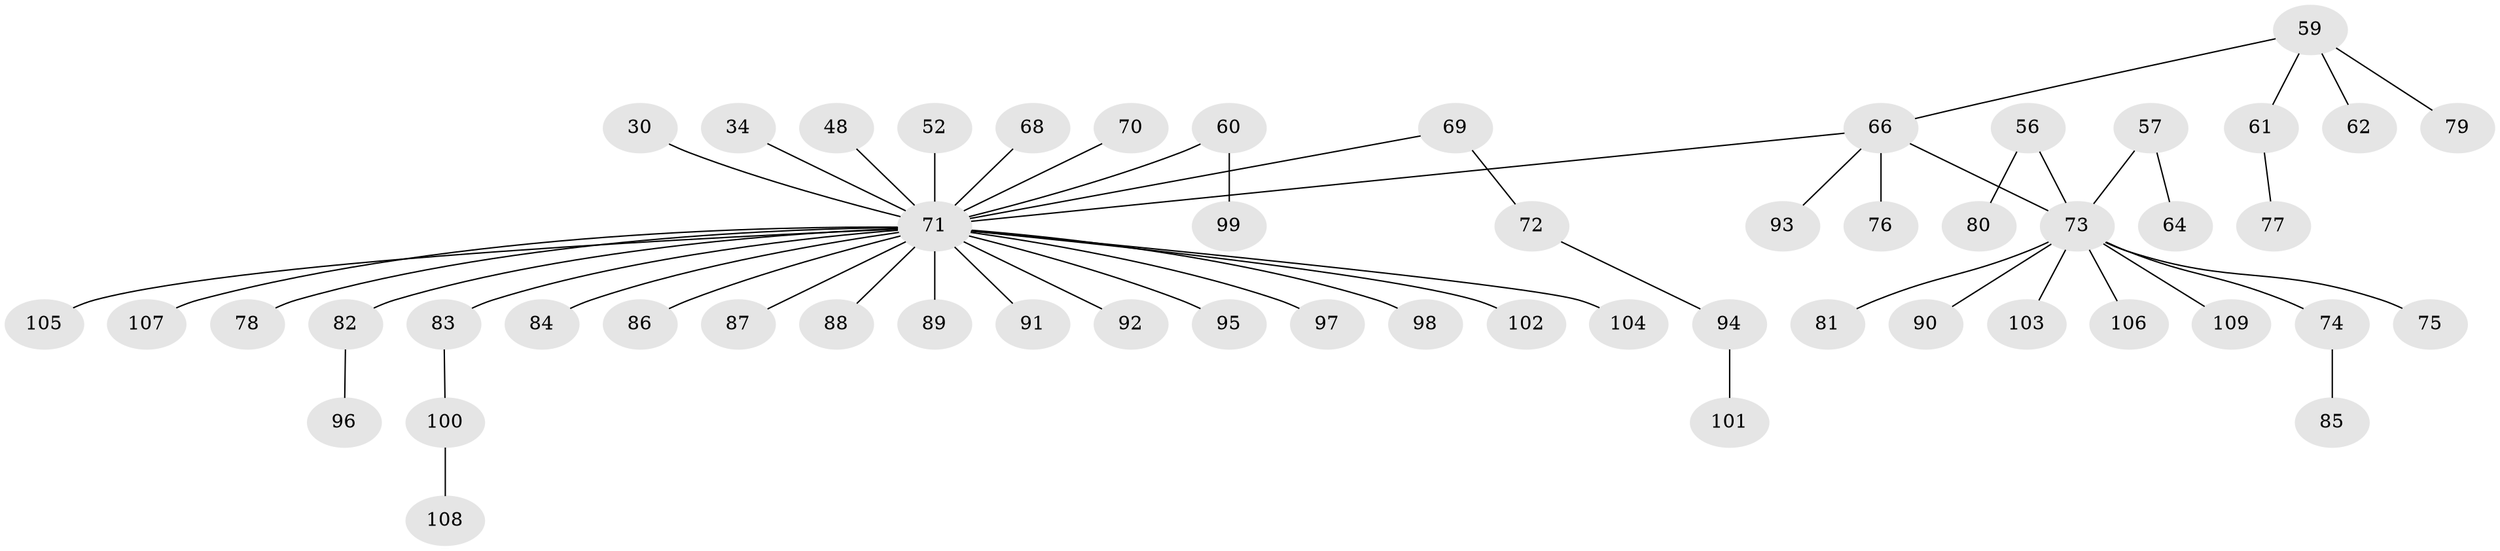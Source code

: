 // original degree distribution, {5: 0.01834862385321101, 6: 0.03669724770642202, 4: 0.05504587155963303, 2: 0.3577981651376147, 3: 0.10091743119266056, 1: 0.43119266055045874}
// Generated by graph-tools (version 1.1) at 2025/52/03/09/25 04:52:38]
// undirected, 54 vertices, 53 edges
graph export_dot {
graph [start="1"]
  node [color=gray90,style=filled];
  30;
  34;
  48;
  52;
  56;
  57;
  59 [super="+50"];
  60;
  61;
  62;
  64;
  66 [super="+11"];
  68;
  69;
  70;
  71 [super="+23+4+8+25+47+12+16+24+19+20+15+22+36+63+27+32+39+53+46+29+55+40+49+67+65"];
  72;
  73 [super="+44+51+17+58+31+45"];
  74;
  75;
  76;
  77;
  78;
  79;
  80;
  81;
  82;
  83;
  84;
  85;
  86;
  87;
  88;
  89;
  90;
  91;
  92;
  93;
  94;
  95;
  96;
  97;
  98;
  99;
  100;
  101;
  102;
  103;
  104;
  105;
  106;
  107 [super="+54"];
  108;
  109;
  30 -- 71;
  34 -- 71;
  48 -- 71;
  52 -- 71;
  56 -- 80;
  56 -- 73;
  57 -- 64;
  57 -- 73;
  59 -- 66;
  59 -- 61;
  59 -- 62;
  59 -- 79;
  60 -- 99;
  60 -- 71;
  61 -- 77;
  66 -- 93;
  66 -- 71;
  66 -- 76;
  66 -- 73;
  68 -- 71;
  69 -- 72;
  69 -- 71;
  70 -- 71;
  71 -- 82;
  71 -- 102;
  71 -- 87;
  71 -- 105;
  71 -- 86;
  71 -- 92;
  71 -- 97;
  71 -- 88;
  71 -- 95;
  71 -- 91;
  71 -- 84;
  71 -- 98;
  71 -- 78;
  71 -- 104;
  71 -- 83;
  71 -- 89;
  71 -- 107;
  72 -- 94;
  73 -- 74;
  73 -- 81;
  73 -- 109;
  73 -- 106;
  73 -- 75;
  73 -- 103;
  73 -- 90;
  74 -- 85;
  82 -- 96;
  83 -- 100;
  94 -- 101;
  100 -- 108;
}
